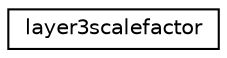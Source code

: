 digraph "Graphical Class Hierarchy"
{
 // LATEX_PDF_SIZE
  edge [fontname="Helvetica",fontsize="10",labelfontname="Helvetica",labelfontsize="10"];
  node [fontname="Helvetica",fontsize="10",shape=record];
  rankdir="LR";
  Node0 [label="layer3scalefactor",height=0.2,width=0.4,color="black", fillcolor="white", style="filled",URL="$d0/da9/structlayer3scalefactor.html",tooltip=" "];
}
